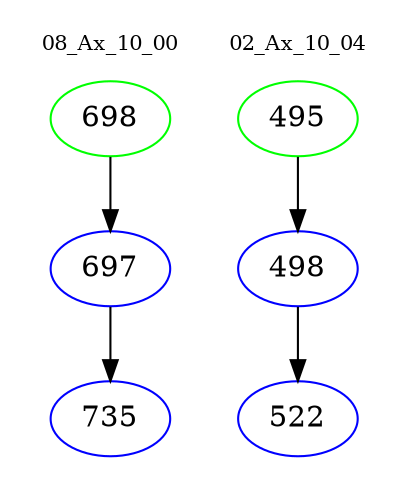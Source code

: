 digraph{
subgraph cluster_0 {
color = white
label = "08_Ax_10_00";
fontsize=10;
T0_698 [label="698", color="green"]
T0_698 -> T0_697 [color="black"]
T0_697 [label="697", color="blue"]
T0_697 -> T0_735 [color="black"]
T0_735 [label="735", color="blue"]
}
subgraph cluster_1 {
color = white
label = "02_Ax_10_04";
fontsize=10;
T1_495 [label="495", color="green"]
T1_495 -> T1_498 [color="black"]
T1_498 [label="498", color="blue"]
T1_498 -> T1_522 [color="black"]
T1_522 [label="522", color="blue"]
}
}
